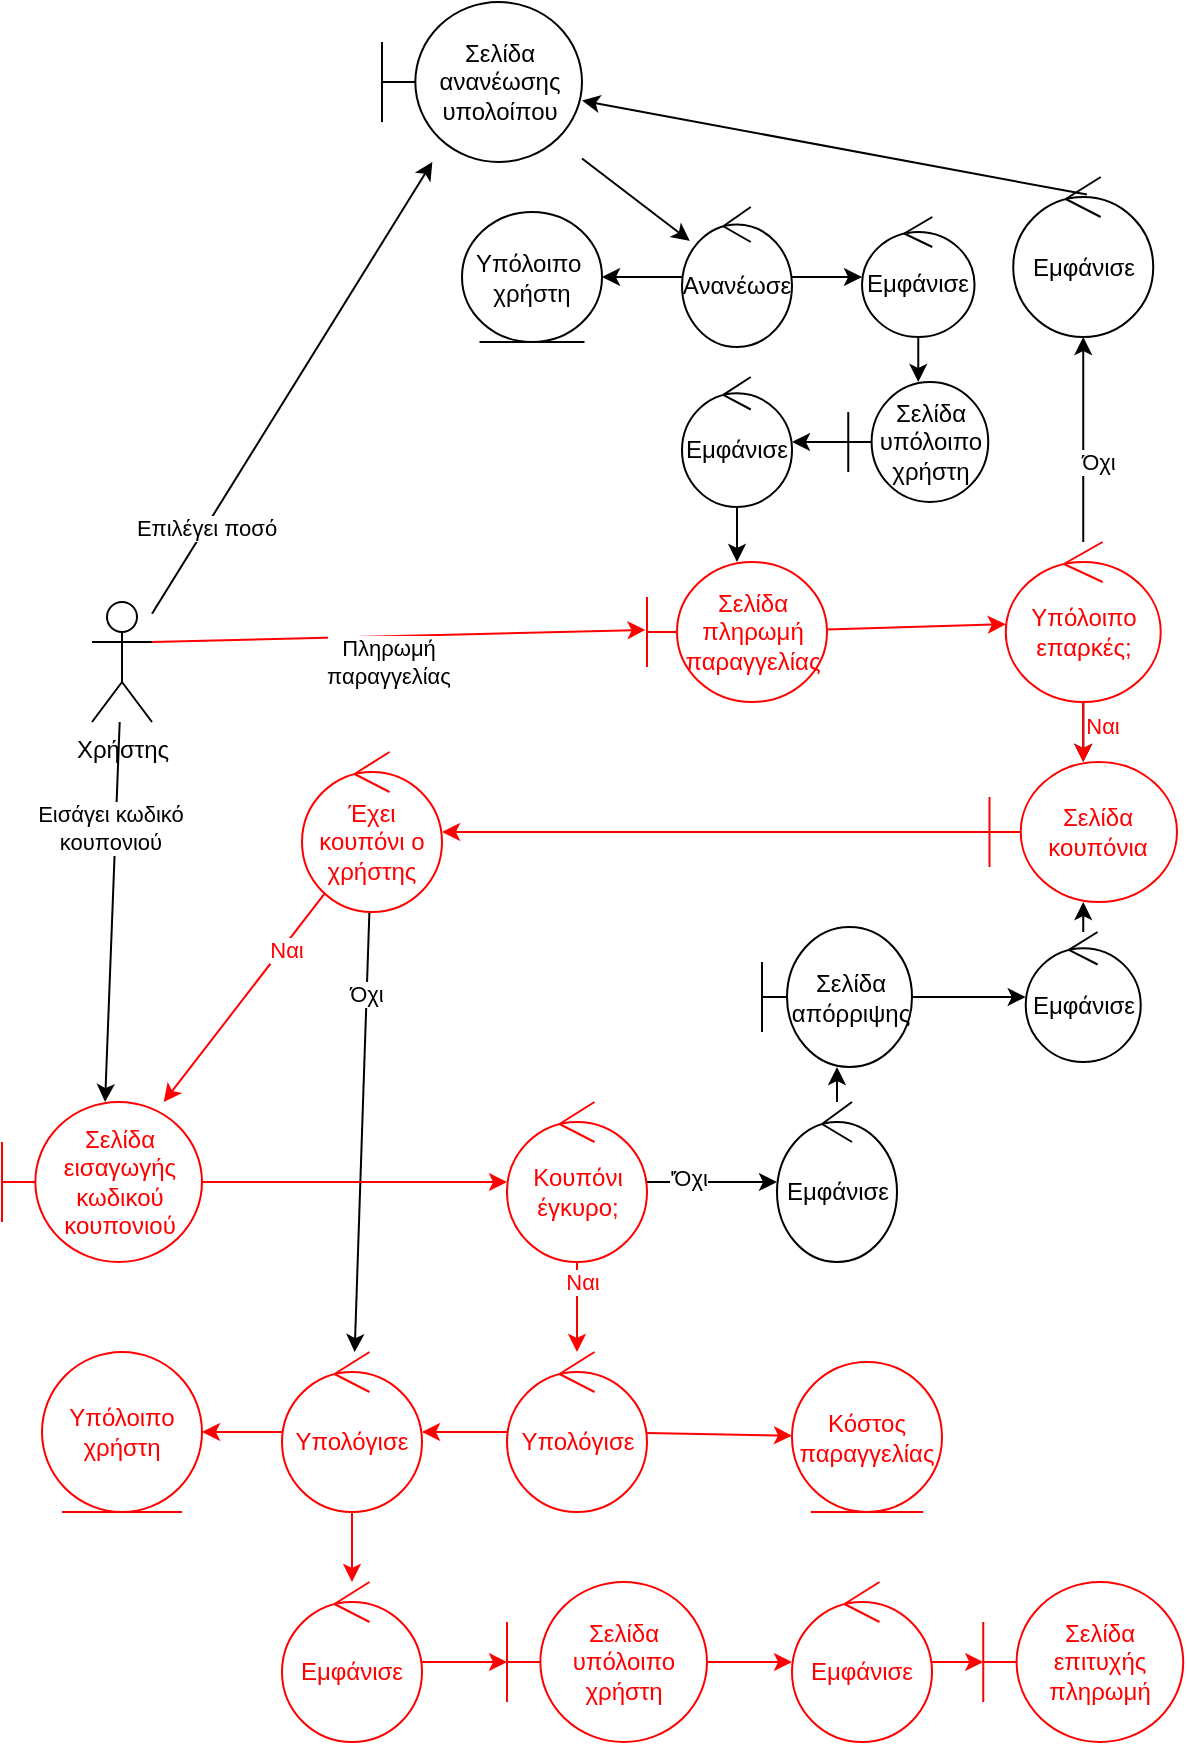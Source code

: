 <mxfile version="21.2.1" type="device">
  <diagram name="Σελίδα-1" id="WVEBd1sjFHavCeA0LY7U">
    <mxGraphModel dx="1050" dy="541" grid="1" gridSize="10" guides="1" tooltips="1" connect="1" arrows="1" fold="1" page="1" pageScale="1" pageWidth="1169" pageHeight="1654" math="0" shadow="0">
      <root>
        <mxCell id="0" />
        <mxCell id="1" parent="0" />
        <mxCell id="arP7l1wMcAtvW6ZHbNae-4" value="" style="rounded=0;orthogonalLoop=1;jettySize=auto;html=1;entryX=-0.008;entryY=0.485;entryDx=0;entryDy=0;entryPerimeter=0;exitX=1;exitY=0.333;exitDx=0;exitDy=0;exitPerimeter=0;fillColor=#ffe6cc;strokeColor=#FF0000;" parent="1" source="arP7l1wMcAtvW6ZHbNae-1" target="arP7l1wMcAtvW6ZHbNae-3" edge="1">
          <mxGeometry relative="1" as="geometry">
            <mxPoint x="270" y="557.313" as="sourcePoint" />
            <mxPoint x="410" y="529.996" as="targetPoint" />
          </mxGeometry>
        </mxCell>
        <mxCell id="arP7l1wMcAtvW6ZHbNae-5" value="Πληρωμή &lt;br&gt;παραγγελίας" style="edgeLabel;html=1;align=center;verticalAlign=middle;resizable=0;points=[];" parent="arP7l1wMcAtvW6ZHbNae-4" vertex="1" connectable="0">
          <mxGeometry x="-0.287" y="3" relative="1" as="geometry">
            <mxPoint x="30" y="15" as="offset" />
          </mxGeometry>
        </mxCell>
        <mxCell id="arP7l1wMcAtvW6ZHbNae-14" value="" style="edgeStyle=none;rounded=0;orthogonalLoop=1;jettySize=auto;html=1;" parent="1" source="arP7l1wMcAtvW6ZHbNae-1" target="arP7l1wMcAtvW6ZHbNae-10" edge="1">
          <mxGeometry relative="1" as="geometry" />
        </mxCell>
        <mxCell id="arP7l1wMcAtvW6ZHbNae-15" value="Επιλέγει ποσό" style="edgeLabel;html=1;align=center;verticalAlign=middle;resizable=0;points=[];" parent="arP7l1wMcAtvW6ZHbNae-14" vertex="1" connectable="0">
          <mxGeometry x="-0.615" relative="1" as="geometry">
            <mxPoint as="offset" />
          </mxGeometry>
        </mxCell>
        <mxCell id="arP7l1wMcAtvW6ZHbNae-38" value="" style="edgeStyle=none;rounded=0;orthogonalLoop=1;jettySize=auto;html=1;" parent="1" source="arP7l1wMcAtvW6ZHbNae-1" target="arP7l1wMcAtvW6ZHbNae-35" edge="1">
          <mxGeometry relative="1" as="geometry" />
        </mxCell>
        <mxCell id="arP7l1wMcAtvW6ZHbNae-39" value="Εισάγει κωδικό&lt;br&gt;κουπονιού" style="edgeLabel;html=1;align=center;verticalAlign=middle;resizable=0;points=[];" parent="arP7l1wMcAtvW6ZHbNae-38" vertex="1" connectable="0">
          <mxGeometry x="-0.447" y="-3" relative="1" as="geometry">
            <mxPoint as="offset" />
          </mxGeometry>
        </mxCell>
        <mxCell id="arP7l1wMcAtvW6ZHbNae-1" value="Χρήστης" style="shape=umlActor;verticalLabelPosition=bottom;verticalAlign=top;html=1;outlineConnect=0;" parent="1" vertex="1">
          <mxGeometry x="185" y="520" width="30" height="60" as="geometry" />
        </mxCell>
        <mxCell id="arP7l1wMcAtvW6ZHbNae-6" style="edgeStyle=none;rounded=0;orthogonalLoop=1;jettySize=auto;html=1;entryX=0;entryY=0.645;entryDx=0;entryDy=0;entryPerimeter=0;" parent="1" source="arP7l1wMcAtvW6ZHbNae-3" target="arP7l1wMcAtvW6ZHbNae-3" edge="1">
          <mxGeometry relative="1" as="geometry">
            <mxPoint x="410" y="530" as="targetPoint" />
          </mxGeometry>
        </mxCell>
        <mxCell id="arP7l1wMcAtvW6ZHbNae-9" value="" style="edgeStyle=none;rounded=0;orthogonalLoop=1;jettySize=auto;html=1;strokeColor=#FF0000;" parent="1" source="arP7l1wMcAtvW6ZHbNae-3" target="arP7l1wMcAtvW6ZHbNae-8" edge="1">
          <mxGeometry relative="1" as="geometry" />
        </mxCell>
        <mxCell id="arP7l1wMcAtvW6ZHbNae-3" value="&lt;font color=&quot;#ff0000&quot;&gt;Σελίδα πληρωμή παραγγελίας&lt;/font&gt;" style="shape=umlBoundary;whiteSpace=wrap;html=1;strokeColor=#FF0000;" parent="1" vertex="1">
          <mxGeometry x="462.5" y="500" width="90" height="70" as="geometry" />
        </mxCell>
        <mxCell id="arP7l1wMcAtvW6ZHbNae-13" value="" style="edgeStyle=none;rounded=0;orthogonalLoop=1;jettySize=auto;html=1;exitX=0.526;exitY=0.11;exitDx=0;exitDy=0;exitPerimeter=0;" parent="1" source="arP7l1wMcAtvW6ZHbNae-7" target="arP7l1wMcAtvW6ZHbNae-10" edge="1">
          <mxGeometry relative="1" as="geometry" />
        </mxCell>
        <mxCell id="arP7l1wMcAtvW6ZHbNae-7" value="Εμφάνισε" style="ellipse;shape=umlControl;whiteSpace=wrap;html=1;" parent="1" vertex="1">
          <mxGeometry x="645.62" y="307.5" width="70" height="80" as="geometry" />
        </mxCell>
        <mxCell id="arP7l1wMcAtvW6ZHbNae-11" value="" style="edgeStyle=none;rounded=0;orthogonalLoop=1;jettySize=auto;html=1;" parent="1" source="arP7l1wMcAtvW6ZHbNae-8" target="arP7l1wMcAtvW6ZHbNae-7" edge="1">
          <mxGeometry relative="1" as="geometry" />
        </mxCell>
        <mxCell id="arP7l1wMcAtvW6ZHbNae-12" value="Όχι" style="edgeLabel;html=1;align=center;verticalAlign=middle;resizable=0;points=[];" parent="arP7l1wMcAtvW6ZHbNae-11" vertex="1" connectable="0">
          <mxGeometry x="-0.583" y="-2" relative="1" as="geometry">
            <mxPoint x="5" y="-19" as="offset" />
          </mxGeometry>
        </mxCell>
        <mxCell id="arP7l1wMcAtvW6ZHbNae-43" value="" style="edgeStyle=none;rounded=0;orthogonalLoop=1;jettySize=auto;html=1;" parent="1" source="arP7l1wMcAtvW6ZHbNae-8" target="arP7l1wMcAtvW6ZHbNae-42" edge="1">
          <mxGeometry relative="1" as="geometry" />
        </mxCell>
        <mxCell id="arP7l1wMcAtvW6ZHbNae-56" value="Ναι" style="edgeLabel;html=1;align=center;verticalAlign=middle;resizable=0;points=[];fontColor=#FF0000;" parent="arP7l1wMcAtvW6ZHbNae-43" vertex="1" connectable="0">
          <mxGeometry x="-0.698" y="-1" relative="1" as="geometry">
            <mxPoint x="10" y="7" as="offset" />
          </mxGeometry>
        </mxCell>
        <mxCell id="arP7l1wMcAtvW6ZHbNae-57" value="" style="edgeStyle=none;rounded=0;orthogonalLoop=1;jettySize=auto;html=1;strokeColor=#FF0000;" parent="1" source="arP7l1wMcAtvW6ZHbNae-8" target="arP7l1wMcAtvW6ZHbNae-42" edge="1">
          <mxGeometry relative="1" as="geometry" />
        </mxCell>
        <mxCell id="arP7l1wMcAtvW6ZHbNae-8" value="&lt;font color=&quot;#ff0000&quot;&gt;Υπόλοιπο επαρκές;&lt;/font&gt;" style="ellipse;shape=umlControl;whiteSpace=wrap;html=1;strokeColor=#FF0000;" parent="1" vertex="1">
          <mxGeometry x="641.87" y="490" width="77.5" height="80" as="geometry" />
        </mxCell>
        <mxCell id="arP7l1wMcAtvW6ZHbNae-18" value="" style="edgeStyle=none;rounded=0;orthogonalLoop=1;jettySize=auto;html=1;" parent="1" source="arP7l1wMcAtvW6ZHbNae-10" target="arP7l1wMcAtvW6ZHbNae-17" edge="1">
          <mxGeometry relative="1" as="geometry" />
        </mxCell>
        <mxCell id="arP7l1wMcAtvW6ZHbNae-10" value="Σελίδα ανανέωσης υπολοίπου" style="shape=umlBoundary;whiteSpace=wrap;html=1;" parent="1" vertex="1">
          <mxGeometry x="330" y="220" width="100" height="80" as="geometry" />
        </mxCell>
        <mxCell id="arP7l1wMcAtvW6ZHbNae-20" value="" style="edgeStyle=none;rounded=0;orthogonalLoop=1;jettySize=auto;html=1;" parent="1" source="arP7l1wMcAtvW6ZHbNae-17" target="arP7l1wMcAtvW6ZHbNae-19" edge="1">
          <mxGeometry relative="1" as="geometry" />
        </mxCell>
        <mxCell id="arP7l1wMcAtvW6ZHbNae-22" value="" style="edgeStyle=none;rounded=0;orthogonalLoop=1;jettySize=auto;html=1;" parent="1" source="arP7l1wMcAtvW6ZHbNae-17" target="arP7l1wMcAtvW6ZHbNae-21" edge="1">
          <mxGeometry relative="1" as="geometry" />
        </mxCell>
        <mxCell id="arP7l1wMcAtvW6ZHbNae-17" value="Ανανέωσε" style="ellipse;shape=umlControl;whiteSpace=wrap;html=1;" parent="1" vertex="1">
          <mxGeometry x="480" y="322.5" width="55" height="70" as="geometry" />
        </mxCell>
        <mxCell id="arP7l1wMcAtvW6ZHbNae-19" value="Υπόλοιπο&amp;nbsp;&lt;br&gt;χρήστη" style="ellipse;shape=umlEntity;whiteSpace=wrap;html=1;" parent="1" vertex="1">
          <mxGeometry x="370" y="325" width="70" height="65" as="geometry" />
        </mxCell>
        <mxCell id="arP7l1wMcAtvW6ZHbNae-25" value="" style="edgeStyle=none;rounded=0;orthogonalLoop=1;jettySize=auto;html=1;" parent="1" source="arP7l1wMcAtvW6ZHbNae-21" target="arP7l1wMcAtvW6ZHbNae-24" edge="1">
          <mxGeometry relative="1" as="geometry" />
        </mxCell>
        <mxCell id="arP7l1wMcAtvW6ZHbNae-21" value="Εμφάνισε" style="ellipse;shape=umlControl;whiteSpace=wrap;html=1;" parent="1" vertex="1">
          <mxGeometry x="570.01" y="327.5" width="56.25" height="60" as="geometry" />
        </mxCell>
        <mxCell id="arP7l1wMcAtvW6ZHbNae-28" value="" style="edgeStyle=none;rounded=0;orthogonalLoop=1;jettySize=auto;html=1;" parent="1" source="arP7l1wMcAtvW6ZHbNae-24" target="arP7l1wMcAtvW6ZHbNae-27" edge="1">
          <mxGeometry relative="1" as="geometry" />
        </mxCell>
        <mxCell id="arP7l1wMcAtvW6ZHbNae-24" value="Σελίδα&lt;br&gt;υπόλοιπο&lt;br&gt;χρήστη" style="shape=umlBoundary;whiteSpace=wrap;html=1;" parent="1" vertex="1">
          <mxGeometry x="563.13" y="410" width="70" height="60" as="geometry" />
        </mxCell>
        <mxCell id="arP7l1wMcAtvW6ZHbNae-30" value="" style="edgeStyle=none;rounded=0;orthogonalLoop=1;jettySize=auto;html=1;" parent="1" source="arP7l1wMcAtvW6ZHbNae-27" target="arP7l1wMcAtvW6ZHbNae-3" edge="1">
          <mxGeometry relative="1" as="geometry" />
        </mxCell>
        <mxCell id="arP7l1wMcAtvW6ZHbNae-27" value="Εμφάνισε" style="ellipse;shape=umlControl;whiteSpace=wrap;html=1;" parent="1" vertex="1">
          <mxGeometry x="480" y="407.5" width="55" height="65" as="geometry" />
        </mxCell>
        <mxCell id="arP7l1wMcAtvW6ZHbNae-36" value="" style="edgeStyle=none;rounded=0;orthogonalLoop=1;jettySize=auto;html=1;strokeColor=#FF0000;" parent="1" source="arP7l1wMcAtvW6ZHbNae-32" target="arP7l1wMcAtvW6ZHbNae-35" edge="1">
          <mxGeometry relative="1" as="geometry" />
        </mxCell>
        <mxCell id="arP7l1wMcAtvW6ZHbNae-37" value="Ναι" style="edgeLabel;html=1;align=center;verticalAlign=middle;resizable=0;points=[];fontColor=#FF0000;" parent="arP7l1wMcAtvW6ZHbNae-36" vertex="1" connectable="0">
          <mxGeometry x="-0.474" y="2" relative="1" as="geometry">
            <mxPoint as="offset" />
          </mxGeometry>
        </mxCell>
        <mxCell id="arP7l1wMcAtvW6ZHbNae-72" value="" style="edgeStyle=none;rounded=0;orthogonalLoop=1;jettySize=auto;html=1;" parent="1" source="arP7l1wMcAtvW6ZHbNae-32" target="arP7l1wMcAtvW6ZHbNae-63" edge="1">
          <mxGeometry relative="1" as="geometry" />
        </mxCell>
        <mxCell id="arP7l1wMcAtvW6ZHbNae-73" value="Όχι" style="edgeLabel;html=1;align=center;verticalAlign=middle;resizable=0;points=[];" parent="arP7l1wMcAtvW6ZHbNae-72" vertex="1" connectable="0">
          <mxGeometry x="-0.63" y="-1" relative="1" as="geometry">
            <mxPoint as="offset" />
          </mxGeometry>
        </mxCell>
        <mxCell id="arP7l1wMcAtvW6ZHbNae-32" value="&lt;font color=&quot;#ff0000&quot;&gt;Έχει κουπόνι ο χρήστης&lt;/font&gt;" style="ellipse;shape=umlControl;whiteSpace=wrap;html=1;strokeColor=#FF0000;" parent="1" vertex="1">
          <mxGeometry x="290" y="595" width="70" height="80" as="geometry" />
        </mxCell>
        <mxCell id="arP7l1wMcAtvW6ZHbNae-41" value="" style="edgeStyle=none;rounded=0;orthogonalLoop=1;jettySize=auto;html=1;strokeColor=#FF0000;" parent="1" source="arP7l1wMcAtvW6ZHbNae-35" target="arP7l1wMcAtvW6ZHbNae-40" edge="1">
          <mxGeometry relative="1" as="geometry" />
        </mxCell>
        <mxCell id="arP7l1wMcAtvW6ZHbNae-35" value="&lt;font color=&quot;#ff0000&quot;&gt;Σελίδα εισαγωγής κωδικού κουπονιού&lt;/font&gt;" style="shape=umlBoundary;whiteSpace=wrap;html=1;strokeColor=#FF0000;" parent="1" vertex="1">
          <mxGeometry x="140" y="770" width="100" height="80" as="geometry" />
        </mxCell>
        <mxCell id="arP7l1wMcAtvW6ZHbNae-49" value="" style="edgeStyle=none;rounded=0;orthogonalLoop=1;jettySize=auto;html=1;" parent="1" source="arP7l1wMcAtvW6ZHbNae-40" target="arP7l1wMcAtvW6ZHbNae-48" edge="1">
          <mxGeometry relative="1" as="geometry" />
        </mxCell>
        <mxCell id="arP7l1wMcAtvW6ZHbNae-51" value="&#39;Όχι" style="edgeLabel;html=1;align=center;verticalAlign=middle;resizable=0;points=[];" parent="arP7l1wMcAtvW6ZHbNae-49" vertex="1" connectable="0">
          <mxGeometry x="-0.39" y="2" relative="1" as="geometry">
            <mxPoint as="offset" />
          </mxGeometry>
        </mxCell>
        <mxCell id="arP7l1wMcAtvW6ZHbNae-59" value="" style="edgeStyle=none;rounded=0;orthogonalLoop=1;jettySize=auto;html=1;strokeColor=#FF0000;" parent="1" source="arP7l1wMcAtvW6ZHbNae-40" target="arP7l1wMcAtvW6ZHbNae-58" edge="1">
          <mxGeometry relative="1" as="geometry" />
        </mxCell>
        <mxCell id="arP7l1wMcAtvW6ZHbNae-60" value="Ναι" style="edgeLabel;html=1;align=center;verticalAlign=middle;resizable=0;points=[];fontColor=#FF0000;" parent="arP7l1wMcAtvW6ZHbNae-59" vertex="1" connectable="0">
          <mxGeometry x="-0.568" y="2" relative="1" as="geometry">
            <mxPoint as="offset" />
          </mxGeometry>
        </mxCell>
        <mxCell id="arP7l1wMcAtvW6ZHbNae-40" value="&lt;font color=&quot;#ff0000&quot;&gt;Κουπόνι έγκυρο;&lt;/font&gt;" style="ellipse;shape=umlControl;whiteSpace=wrap;html=1;strokeColor=#FF0000;" parent="1" vertex="1">
          <mxGeometry x="392.5" y="770" width="70" height="80" as="geometry" />
        </mxCell>
        <mxCell id="arP7l1wMcAtvW6ZHbNae-44" value="" style="edgeStyle=none;rounded=0;orthogonalLoop=1;jettySize=auto;html=1;strokeColor=#FF0000;" parent="1" source="arP7l1wMcAtvW6ZHbNae-42" target="arP7l1wMcAtvW6ZHbNae-32" edge="1">
          <mxGeometry relative="1" as="geometry" />
        </mxCell>
        <mxCell id="arP7l1wMcAtvW6ZHbNae-42" value="&lt;font color=&quot;#ff0000&quot;&gt;Σελίδα κουπόνια&lt;/font&gt;" style="shape=umlBoundary;whiteSpace=wrap;html=1;strokeColor=#FF0000;" parent="1" vertex="1">
          <mxGeometry x="633.75" y="600" width="93.74" height="70" as="geometry" />
        </mxCell>
        <mxCell id="arP7l1wMcAtvW6ZHbNae-54" value="" style="edgeStyle=none;rounded=0;orthogonalLoop=1;jettySize=auto;html=1;" parent="1" source="arP7l1wMcAtvW6ZHbNae-45" target="arP7l1wMcAtvW6ZHbNae-53" edge="1">
          <mxGeometry relative="1" as="geometry" />
        </mxCell>
        <mxCell id="arP7l1wMcAtvW6ZHbNae-45" value="Σελίδα απόρριψης" style="shape=umlBoundary;whiteSpace=wrap;html=1;" parent="1" vertex="1">
          <mxGeometry x="520" y="682.5" width="75" height="70" as="geometry" />
        </mxCell>
        <mxCell id="arP7l1wMcAtvW6ZHbNae-50" value="" style="edgeStyle=none;rounded=0;orthogonalLoop=1;jettySize=auto;html=1;" parent="1" source="arP7l1wMcAtvW6ZHbNae-48" target="arP7l1wMcAtvW6ZHbNae-45" edge="1">
          <mxGeometry relative="1" as="geometry" />
        </mxCell>
        <mxCell id="arP7l1wMcAtvW6ZHbNae-48" value="Εμφάνισε" style="ellipse;shape=umlControl;whiteSpace=wrap;html=1;" parent="1" vertex="1">
          <mxGeometry x="527.5" y="770" width="60" height="80" as="geometry" />
        </mxCell>
        <mxCell id="arP7l1wMcAtvW6ZHbNae-55" value="" style="edgeStyle=none;rounded=0;orthogonalLoop=1;jettySize=auto;html=1;" parent="1" source="arP7l1wMcAtvW6ZHbNae-53" target="arP7l1wMcAtvW6ZHbNae-42" edge="1">
          <mxGeometry relative="1" as="geometry" />
        </mxCell>
        <mxCell id="arP7l1wMcAtvW6ZHbNae-53" value="Εμφάνισε" style="ellipse;shape=umlControl;whiteSpace=wrap;html=1;" parent="1" vertex="1">
          <mxGeometry x="651.87" y="685" width="57.5" height="65" as="geometry" />
        </mxCell>
        <mxCell id="arP7l1wMcAtvW6ZHbNae-62" value="" style="edgeStyle=none;rounded=0;orthogonalLoop=1;jettySize=auto;html=1;strokeColor=#FF0000;" parent="1" source="arP7l1wMcAtvW6ZHbNae-58" target="arP7l1wMcAtvW6ZHbNae-61" edge="1">
          <mxGeometry relative="1" as="geometry" />
        </mxCell>
        <mxCell id="arP7l1wMcAtvW6ZHbNae-64" value="" style="edgeStyle=none;rounded=0;orthogonalLoop=1;jettySize=auto;html=1;strokeColor=#FF0000;" parent="1" source="arP7l1wMcAtvW6ZHbNae-58" target="arP7l1wMcAtvW6ZHbNae-63" edge="1">
          <mxGeometry relative="1" as="geometry" />
        </mxCell>
        <mxCell id="arP7l1wMcAtvW6ZHbNae-58" value="&lt;font color=&quot;#ff0000&quot;&gt;Υπολόγισε&lt;/font&gt;" style="ellipse;shape=umlControl;whiteSpace=wrap;html=1;strokeColor=#FF0000;" parent="1" vertex="1">
          <mxGeometry x="392.5" y="895" width="70" height="80" as="geometry" />
        </mxCell>
        <mxCell id="arP7l1wMcAtvW6ZHbNae-61" value="&lt;font color=&quot;#ff0000&quot;&gt;Κόστος παραγγελίας&lt;/font&gt;" style="ellipse;shape=umlEntity;whiteSpace=wrap;html=1;strokeColor=#FF0000;" parent="1" vertex="1">
          <mxGeometry x="535" y="900" width="75" height="75" as="geometry" />
        </mxCell>
        <mxCell id="arP7l1wMcAtvW6ZHbNae-66" value="" style="edgeStyle=none;rounded=0;orthogonalLoop=1;jettySize=auto;html=1;strokeColor=#FF0000;" parent="1" source="arP7l1wMcAtvW6ZHbNae-63" target="arP7l1wMcAtvW6ZHbNae-65" edge="1">
          <mxGeometry relative="1" as="geometry" />
        </mxCell>
        <mxCell id="arP7l1wMcAtvW6ZHbNae-70" value="" style="edgeStyle=none;rounded=0;orthogonalLoop=1;jettySize=auto;html=1;strokeColor=#FF0000;" parent="1" source="arP7l1wMcAtvW6ZHbNae-63" target="arP7l1wMcAtvW6ZHbNae-69" edge="1">
          <mxGeometry relative="1" as="geometry" />
        </mxCell>
        <mxCell id="arP7l1wMcAtvW6ZHbNae-63" value="&lt;font color=&quot;#ff0000&quot;&gt;Υπολόγισε&lt;/font&gt;" style="ellipse;shape=umlControl;whiteSpace=wrap;html=1;strokeColor=#FF0000;" parent="1" vertex="1">
          <mxGeometry x="280" y="895" width="70" height="80" as="geometry" />
        </mxCell>
        <mxCell id="arP7l1wMcAtvW6ZHbNae-65" value="&lt;font color=&quot;#ff0000&quot;&gt;Υπόλοιπο χρήστη&lt;/font&gt;" style="ellipse;shape=umlEntity;whiteSpace=wrap;html=1;strokeColor=#FF0000;" parent="1" vertex="1">
          <mxGeometry x="160" y="895" width="80" height="80" as="geometry" />
        </mxCell>
        <mxCell id="arP7l1wMcAtvW6ZHbNae-75" value="" style="edgeStyle=none;rounded=0;orthogonalLoop=1;jettySize=auto;html=1;strokeColor=#FF0000;" parent="1" source="arP7l1wMcAtvW6ZHbNae-67" target="arP7l1wMcAtvW6ZHbNae-74" edge="1">
          <mxGeometry relative="1" as="geometry" />
        </mxCell>
        <mxCell id="arP7l1wMcAtvW6ZHbNae-67" value="&lt;font color=&quot;#ff0000&quot;&gt;Σελίδα υπόλοιπο χρήστη&lt;/font&gt;" style="shape=umlBoundary;whiteSpace=wrap;html=1;strokeColor=#FF0000;" parent="1" vertex="1">
          <mxGeometry x="392.5" y="1010" width="100" height="80" as="geometry" />
        </mxCell>
        <mxCell id="arP7l1wMcAtvW6ZHbNae-71" value="" style="edgeStyle=none;rounded=0;orthogonalLoop=1;jettySize=auto;html=1;strokeColor=#FF0000;" parent="1" source="arP7l1wMcAtvW6ZHbNae-69" target="arP7l1wMcAtvW6ZHbNae-67" edge="1">
          <mxGeometry relative="1" as="geometry" />
        </mxCell>
        <mxCell id="arP7l1wMcAtvW6ZHbNae-69" value="&lt;font color=&quot;#ff0000&quot;&gt;Εμφάνισε&lt;/font&gt;" style="ellipse;shape=umlControl;whiteSpace=wrap;html=1;strokeColor=#FF0000;" parent="1" vertex="1">
          <mxGeometry x="280" y="1010" width="70" height="80" as="geometry" />
        </mxCell>
        <mxCell id="arP7l1wMcAtvW6ZHbNae-77" value="" style="edgeStyle=none;rounded=0;orthogonalLoop=1;jettySize=auto;html=1;strokeColor=#FF0000;" parent="1" source="arP7l1wMcAtvW6ZHbNae-74" target="arP7l1wMcAtvW6ZHbNae-76" edge="1">
          <mxGeometry relative="1" as="geometry" />
        </mxCell>
        <mxCell id="arP7l1wMcAtvW6ZHbNae-74" value="&lt;font color=&quot;#ff0000&quot;&gt;Εμφάνισε&lt;/font&gt;" style="ellipse;shape=umlControl;whiteSpace=wrap;html=1;strokeColor=#FF0000;" parent="1" vertex="1">
          <mxGeometry x="535" y="1010" width="70" height="80" as="geometry" />
        </mxCell>
        <mxCell id="arP7l1wMcAtvW6ZHbNae-76" value="&lt;font color=&quot;#ff0000&quot;&gt;Σελίδα επιτυχής πληρωμή&lt;/font&gt;" style="shape=umlBoundary;whiteSpace=wrap;html=1;strokeColor=#FF0000;" parent="1" vertex="1">
          <mxGeometry x="630.62" y="1010" width="100" height="80" as="geometry" />
        </mxCell>
      </root>
    </mxGraphModel>
  </diagram>
</mxfile>
